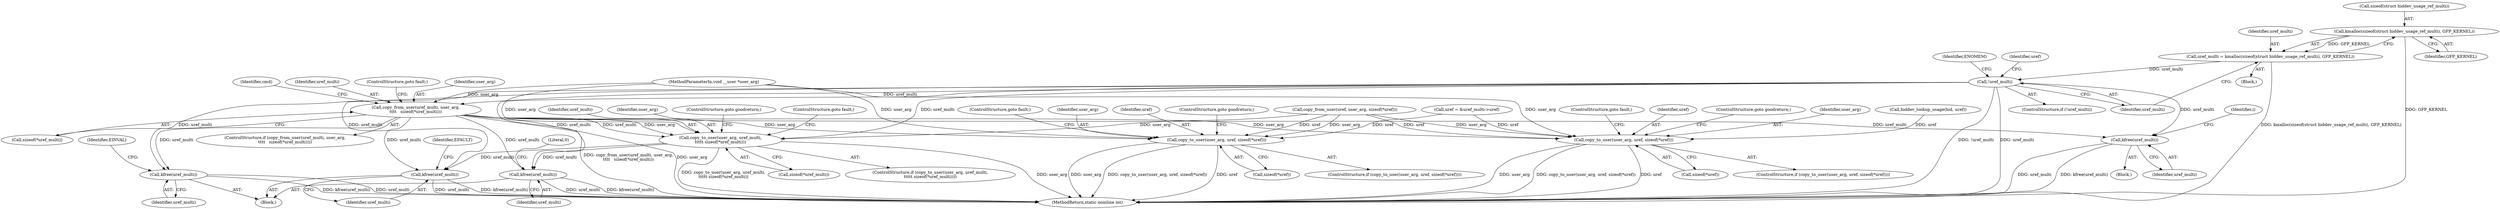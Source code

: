 digraph "0_linux_93a2001bdfd5376c3dc2158653034c20392d15c5@API" {
"1000122" [label="(Call,kmalloc(sizeof(struct hiddev_usage_ref_multi), GFP_KERNEL))"];
"1000120" [label="(Call,uref_multi = kmalloc(sizeof(struct hiddev_usage_ref_multi), GFP_KERNEL))"];
"1000127" [label="(Call,!uref_multi)"];
"1000148" [label="(Call,copy_from_user(uref_multi, user_arg,\n\t\t\t\t   sizeof(*uref_multi)))"];
"1000234" [label="(Call,copy_to_user(user_arg, uref, sizeof(*uref)))"];
"1000386" [label="(Call,copy_to_user(user_arg, uref, sizeof(*uref)))"];
"1000419" [label="(Call,kfree(uref_multi))"];
"1000451" [label="(Call,copy_to_user(user_arg, uref_multi,\n\t\t\t\t\t sizeof(*uref_multi)))"];
"1000488" [label="(Call,kfree(uref_multi))"];
"1000493" [label="(Call,kfree(uref_multi))"];
"1000499" [label="(Call,kfree(uref_multi))"];
"1000389" [label="(Call,sizeof(*uref))"];
"1000123" [label="(Call,sizeof(struct hiddev_usage_ref_multi))"];
"1000489" [label="(Identifier,uref_multi)"];
"1000131" [label="(Identifier,ENOMEM)"];
"1000386" [label="(Call,copy_to_user(user_arg, uref, sizeof(*uref)))"];
"1000503" [label="(Identifier,EINVAL)"];
"1000491" [label="(Literal,0)"];
"1000241" [label="(ControlStructure,goto goodreturn;)"];
"1000504" [label="(MethodReturn,static noinline int)"];
"1000240" [label="(ControlStructure,goto fault;)"];
"1000372" [label="(Block,)"];
"1000235" [label="(Identifier,user_arg)"];
"1000393" [label="(ControlStructure,goto goodreturn;)"];
"1000233" [label="(ControlStructure,if (copy_to_user(user_arg, uref, sizeof(*uref))))"];
"1000419" [label="(Call,kfree(uref_multi))"];
"1000237" [label="(Call,sizeof(*uref))"];
"1000236" [label="(Identifier,uref)"];
"1000422" [label="(Identifier,i)"];
"1000234" [label="(Call,copy_to_user(user_arg, uref, sizeof(*uref)))"];
"1000150" [label="(Identifier,user_arg)"];
"1000122" [label="(Call,kmalloc(sizeof(struct hiddev_usage_ref_multi), GFP_KERNEL))"];
"1000385" [label="(ControlStructure,if (copy_to_user(user_arg, uref, sizeof(*uref))))"];
"1000147" [label="(ControlStructure,if (copy_from_user(uref_multi, user_arg,\n\t\t\t\t   sizeof(*uref_multi))))"];
"1000451" [label="(Call,copy_to_user(user_arg, uref_multi,\n\t\t\t\t\t sizeof(*uref_multi)))"];
"1000126" [label="(ControlStructure,if (!uref_multi))"];
"1000166" [label="(Identifier,cmd)"];
"1000388" [label="(Identifier,uref)"];
"1000457" [label="(ControlStructure,goto fault;)"];
"1000494" [label="(Identifier,uref_multi)"];
"1000497" [label="(Identifier,EFAULT)"];
"1000127" [label="(Call,!uref_multi)"];
"1000420" [label="(Identifier,uref_multi)"];
"1000148" [label="(Call,copy_from_user(uref_multi, user_arg,\n\t\t\t\t   sizeof(*uref_multi)))"];
"1000125" [label="(Identifier,GFP_KERNEL)"];
"1000167" [label="(Block,)"];
"1000132" [label="(Call,uref = &uref_multi->uref)"];
"1000128" [label="(Identifier,uref_multi)"];
"1000387" [label="(Identifier,user_arg)"];
"1000454" [label="(Call,sizeof(*uref_multi))"];
"1000452" [label="(Identifier,user_arg)"];
"1000158" [label="(Call,copy_from_user(uref, user_arg, sizeof(*uref)))"];
"1000267" [label="(Call,hiddev_lookup_usage(hid, uref))"];
"1000450" [label="(ControlStructure,if (copy_to_user(user_arg, uref_multi,\n\t\t\t\t\t sizeof(*uref_multi))))"];
"1000500" [label="(Identifier,uref_multi)"];
"1000458" [label="(ControlStructure,goto goodreturn;)"];
"1000103" [label="(MethodParameterIn,void __user *user_arg)"];
"1000453" [label="(Identifier,uref_multi)"];
"1000120" [label="(Call,uref_multi = kmalloc(sizeof(struct hiddev_usage_ref_multi), GFP_KERNEL))"];
"1000488" [label="(Call,kfree(uref_multi))"];
"1000149" [label="(Identifier,uref_multi)"];
"1000151" [label="(Call,sizeof(*uref_multi))"];
"1000104" [label="(Block,)"];
"1000133" [label="(Identifier,uref)"];
"1000154" [label="(ControlStructure,goto fault;)"];
"1000121" [label="(Identifier,uref_multi)"];
"1000499" [label="(Call,kfree(uref_multi))"];
"1000493" [label="(Call,kfree(uref_multi))"];
"1000392" [label="(ControlStructure,goto fault;)"];
"1000122" -> "1000120"  [label="AST: "];
"1000122" -> "1000125"  [label="CFG: "];
"1000123" -> "1000122"  [label="AST: "];
"1000125" -> "1000122"  [label="AST: "];
"1000120" -> "1000122"  [label="CFG: "];
"1000122" -> "1000504"  [label="DDG: GFP_KERNEL"];
"1000122" -> "1000120"  [label="DDG: GFP_KERNEL"];
"1000120" -> "1000104"  [label="AST: "];
"1000121" -> "1000120"  [label="AST: "];
"1000128" -> "1000120"  [label="CFG: "];
"1000120" -> "1000504"  [label="DDG: kmalloc(sizeof(struct hiddev_usage_ref_multi), GFP_KERNEL)"];
"1000120" -> "1000127"  [label="DDG: uref_multi"];
"1000127" -> "1000126"  [label="AST: "];
"1000127" -> "1000128"  [label="CFG: "];
"1000128" -> "1000127"  [label="AST: "];
"1000131" -> "1000127"  [label="CFG: "];
"1000133" -> "1000127"  [label="CFG: "];
"1000127" -> "1000504"  [label="DDG: !uref_multi"];
"1000127" -> "1000504"  [label="DDG: uref_multi"];
"1000127" -> "1000148"  [label="DDG: uref_multi"];
"1000127" -> "1000419"  [label="DDG: uref_multi"];
"1000127" -> "1000451"  [label="DDG: uref_multi"];
"1000127" -> "1000488"  [label="DDG: uref_multi"];
"1000127" -> "1000493"  [label="DDG: uref_multi"];
"1000127" -> "1000499"  [label="DDG: uref_multi"];
"1000148" -> "1000147"  [label="AST: "];
"1000148" -> "1000151"  [label="CFG: "];
"1000149" -> "1000148"  [label="AST: "];
"1000150" -> "1000148"  [label="AST: "];
"1000151" -> "1000148"  [label="AST: "];
"1000154" -> "1000148"  [label="CFG: "];
"1000166" -> "1000148"  [label="CFG: "];
"1000148" -> "1000504"  [label="DDG: copy_from_user(uref_multi, user_arg,\n\t\t\t\t   sizeof(*uref_multi))"];
"1000148" -> "1000504"  [label="DDG: user_arg"];
"1000103" -> "1000148"  [label="DDG: user_arg"];
"1000148" -> "1000234"  [label="DDG: user_arg"];
"1000148" -> "1000386"  [label="DDG: user_arg"];
"1000148" -> "1000419"  [label="DDG: uref_multi"];
"1000148" -> "1000451"  [label="DDG: user_arg"];
"1000148" -> "1000451"  [label="DDG: uref_multi"];
"1000148" -> "1000488"  [label="DDG: uref_multi"];
"1000148" -> "1000493"  [label="DDG: uref_multi"];
"1000148" -> "1000499"  [label="DDG: uref_multi"];
"1000234" -> "1000233"  [label="AST: "];
"1000234" -> "1000237"  [label="CFG: "];
"1000235" -> "1000234"  [label="AST: "];
"1000236" -> "1000234"  [label="AST: "];
"1000237" -> "1000234"  [label="AST: "];
"1000240" -> "1000234"  [label="CFG: "];
"1000241" -> "1000234"  [label="CFG: "];
"1000234" -> "1000504"  [label="DDG: uref"];
"1000234" -> "1000504"  [label="DDG: user_arg"];
"1000234" -> "1000504"  [label="DDG: copy_to_user(user_arg, uref, sizeof(*uref))"];
"1000158" -> "1000234"  [label="DDG: user_arg"];
"1000158" -> "1000234"  [label="DDG: uref"];
"1000103" -> "1000234"  [label="DDG: user_arg"];
"1000132" -> "1000234"  [label="DDG: uref"];
"1000386" -> "1000385"  [label="AST: "];
"1000386" -> "1000389"  [label="CFG: "];
"1000387" -> "1000386"  [label="AST: "];
"1000388" -> "1000386"  [label="AST: "];
"1000389" -> "1000386"  [label="AST: "];
"1000392" -> "1000386"  [label="CFG: "];
"1000393" -> "1000386"  [label="CFG: "];
"1000386" -> "1000504"  [label="DDG: uref"];
"1000386" -> "1000504"  [label="DDG: user_arg"];
"1000386" -> "1000504"  [label="DDG: copy_to_user(user_arg, uref, sizeof(*uref))"];
"1000158" -> "1000386"  [label="DDG: user_arg"];
"1000158" -> "1000386"  [label="DDG: uref"];
"1000103" -> "1000386"  [label="DDG: user_arg"];
"1000267" -> "1000386"  [label="DDG: uref"];
"1000132" -> "1000386"  [label="DDG: uref"];
"1000419" -> "1000372"  [label="AST: "];
"1000419" -> "1000420"  [label="CFG: "];
"1000420" -> "1000419"  [label="AST: "];
"1000422" -> "1000419"  [label="CFG: "];
"1000419" -> "1000504"  [label="DDG: uref_multi"];
"1000419" -> "1000504"  [label="DDG: kfree(uref_multi)"];
"1000451" -> "1000450"  [label="AST: "];
"1000451" -> "1000454"  [label="CFG: "];
"1000452" -> "1000451"  [label="AST: "];
"1000453" -> "1000451"  [label="AST: "];
"1000454" -> "1000451"  [label="AST: "];
"1000457" -> "1000451"  [label="CFG: "];
"1000458" -> "1000451"  [label="CFG: "];
"1000451" -> "1000504"  [label="DDG: user_arg"];
"1000451" -> "1000504"  [label="DDG: copy_to_user(user_arg, uref_multi,\n\t\t\t\t\t sizeof(*uref_multi))"];
"1000158" -> "1000451"  [label="DDG: user_arg"];
"1000103" -> "1000451"  [label="DDG: user_arg"];
"1000451" -> "1000488"  [label="DDG: uref_multi"];
"1000451" -> "1000493"  [label="DDG: uref_multi"];
"1000488" -> "1000167"  [label="AST: "];
"1000488" -> "1000489"  [label="CFG: "];
"1000489" -> "1000488"  [label="AST: "];
"1000491" -> "1000488"  [label="CFG: "];
"1000488" -> "1000504"  [label="DDG: uref_multi"];
"1000488" -> "1000504"  [label="DDG: kfree(uref_multi)"];
"1000493" -> "1000167"  [label="AST: "];
"1000493" -> "1000494"  [label="CFG: "];
"1000494" -> "1000493"  [label="AST: "];
"1000497" -> "1000493"  [label="CFG: "];
"1000493" -> "1000504"  [label="DDG: uref_multi"];
"1000493" -> "1000504"  [label="DDG: kfree(uref_multi)"];
"1000499" -> "1000167"  [label="AST: "];
"1000499" -> "1000500"  [label="CFG: "];
"1000500" -> "1000499"  [label="AST: "];
"1000503" -> "1000499"  [label="CFG: "];
"1000499" -> "1000504"  [label="DDG: kfree(uref_multi)"];
"1000499" -> "1000504"  [label="DDG: uref_multi"];
}
